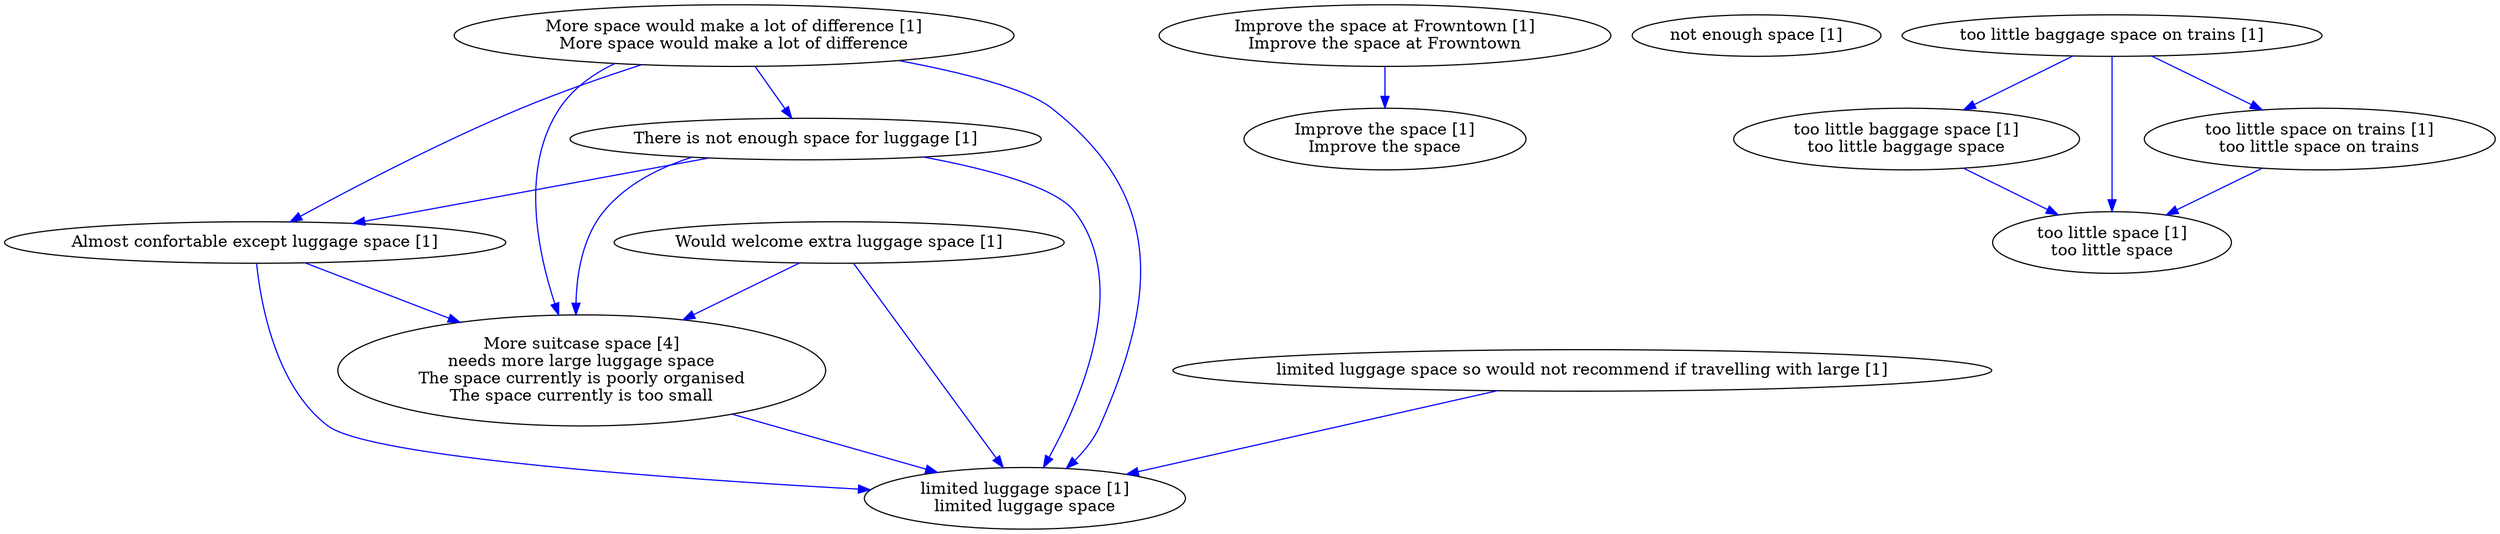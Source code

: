 digraph collapsedGraph {
"More suitcase space [4]\nneeds more large luggage space\nThe space currently is poorly organised\nThe space currently is too small""Almost confortable except luggage space [1]""Improve the space at Frowntown [1]\nImprove the space at Frowntown""Improve the space [1]\nImprove the space""More space would make a lot of difference [1]\nMore space would make a lot of difference""There is not enough space for luggage [1]""Would welcome extra luggage space [1]""limited luggage space so would not recommend if travelling with large [1]""limited luggage space [1]\nlimited luggage space""not enough space [1]""too little baggage space on trains [1]""too little baggage space [1]\ntoo little baggage space""too little space [1]\ntoo little space""too little space on trains [1]\ntoo little space on trains""There is not enough space for luggage [1]" -> "More suitcase space [4]\nneeds more large luggage space\nThe space currently is poorly organised\nThe space currently is too small" [color=blue]
"There is not enough space for luggage [1]" -> "Almost confortable except luggage space [1]" [color=blue]
"Almost confortable except luggage space [1]" -> "More suitcase space [4]\nneeds more large luggage space\nThe space currently is poorly organised\nThe space currently is too small" [color=blue]
"There is not enough space for luggage [1]" -> "limited luggage space [1]\nlimited luggage space" [color=blue]
"Would welcome extra luggage space [1]" -> "More suitcase space [4]\nneeds more large luggage space\nThe space currently is poorly organised\nThe space currently is too small" [color=blue]
"More space would make a lot of difference [1]\nMore space would make a lot of difference" -> "Almost confortable except luggage space [1]" [color=blue]
"More space would make a lot of difference [1]\nMore space would make a lot of difference" -> "There is not enough space for luggage [1]" [color=blue]
"Would welcome extra luggage space [1]" -> "limited luggage space [1]\nlimited luggage space" [color=blue]
"More space would make a lot of difference [1]\nMore space would make a lot of difference" -> "More suitcase space [4]\nneeds more large luggage space\nThe space currently is poorly organised\nThe space currently is too small" [color=blue]
"Almost confortable except luggage space [1]" -> "limited luggage space [1]\nlimited luggage space" [color=blue]
"More space would make a lot of difference [1]\nMore space would make a lot of difference" -> "limited luggage space [1]\nlimited luggage space" [color=blue]
"More suitcase space [4]\nneeds more large luggage space\nThe space currently is poorly organised\nThe space currently is too small" -> "limited luggage space [1]\nlimited luggage space" [color=blue]
"Improve the space at Frowntown [1]\nImprove the space at Frowntown" -> "Improve the space [1]\nImprove the space" [color=blue]
"limited luggage space so would not recommend if travelling with large [1]" -> "limited luggage space [1]\nlimited luggage space" [color=blue]
"too little baggage space on trains [1]" -> "too little baggage space [1]\ntoo little baggage space" [color=blue]
"too little baggage space [1]\ntoo little baggage space" -> "too little space [1]\ntoo little space" [color=blue]
"too little baggage space on trains [1]" -> "too little space on trains [1]\ntoo little space on trains" [color=blue]
"too little space on trains [1]\ntoo little space on trains" -> "too little space [1]\ntoo little space" [color=blue]
"too little baggage space on trains [1]" -> "too little space [1]\ntoo little space" [color=blue]
}